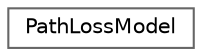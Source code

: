 digraph "类继承关系图"
{
 // INTERACTIVE_SVG=YES
 // LATEX_PDF_SIZE
  bgcolor="transparent";
  edge [fontname=Helvetica,fontsize=10,labelfontname=Helvetica,labelfontsize=10];
  node [fontname=Helvetica,fontsize=10,shape=box,height=0.2,width=0.4];
  rankdir="LR";
  Node0 [id="Node000000",label="PathLossModel",height=0.2,width=0.4,color="grey40", fillcolor="white", style="filled",URL="$d8/d25/classPathLossModel.html",tooltip=" "];
}
